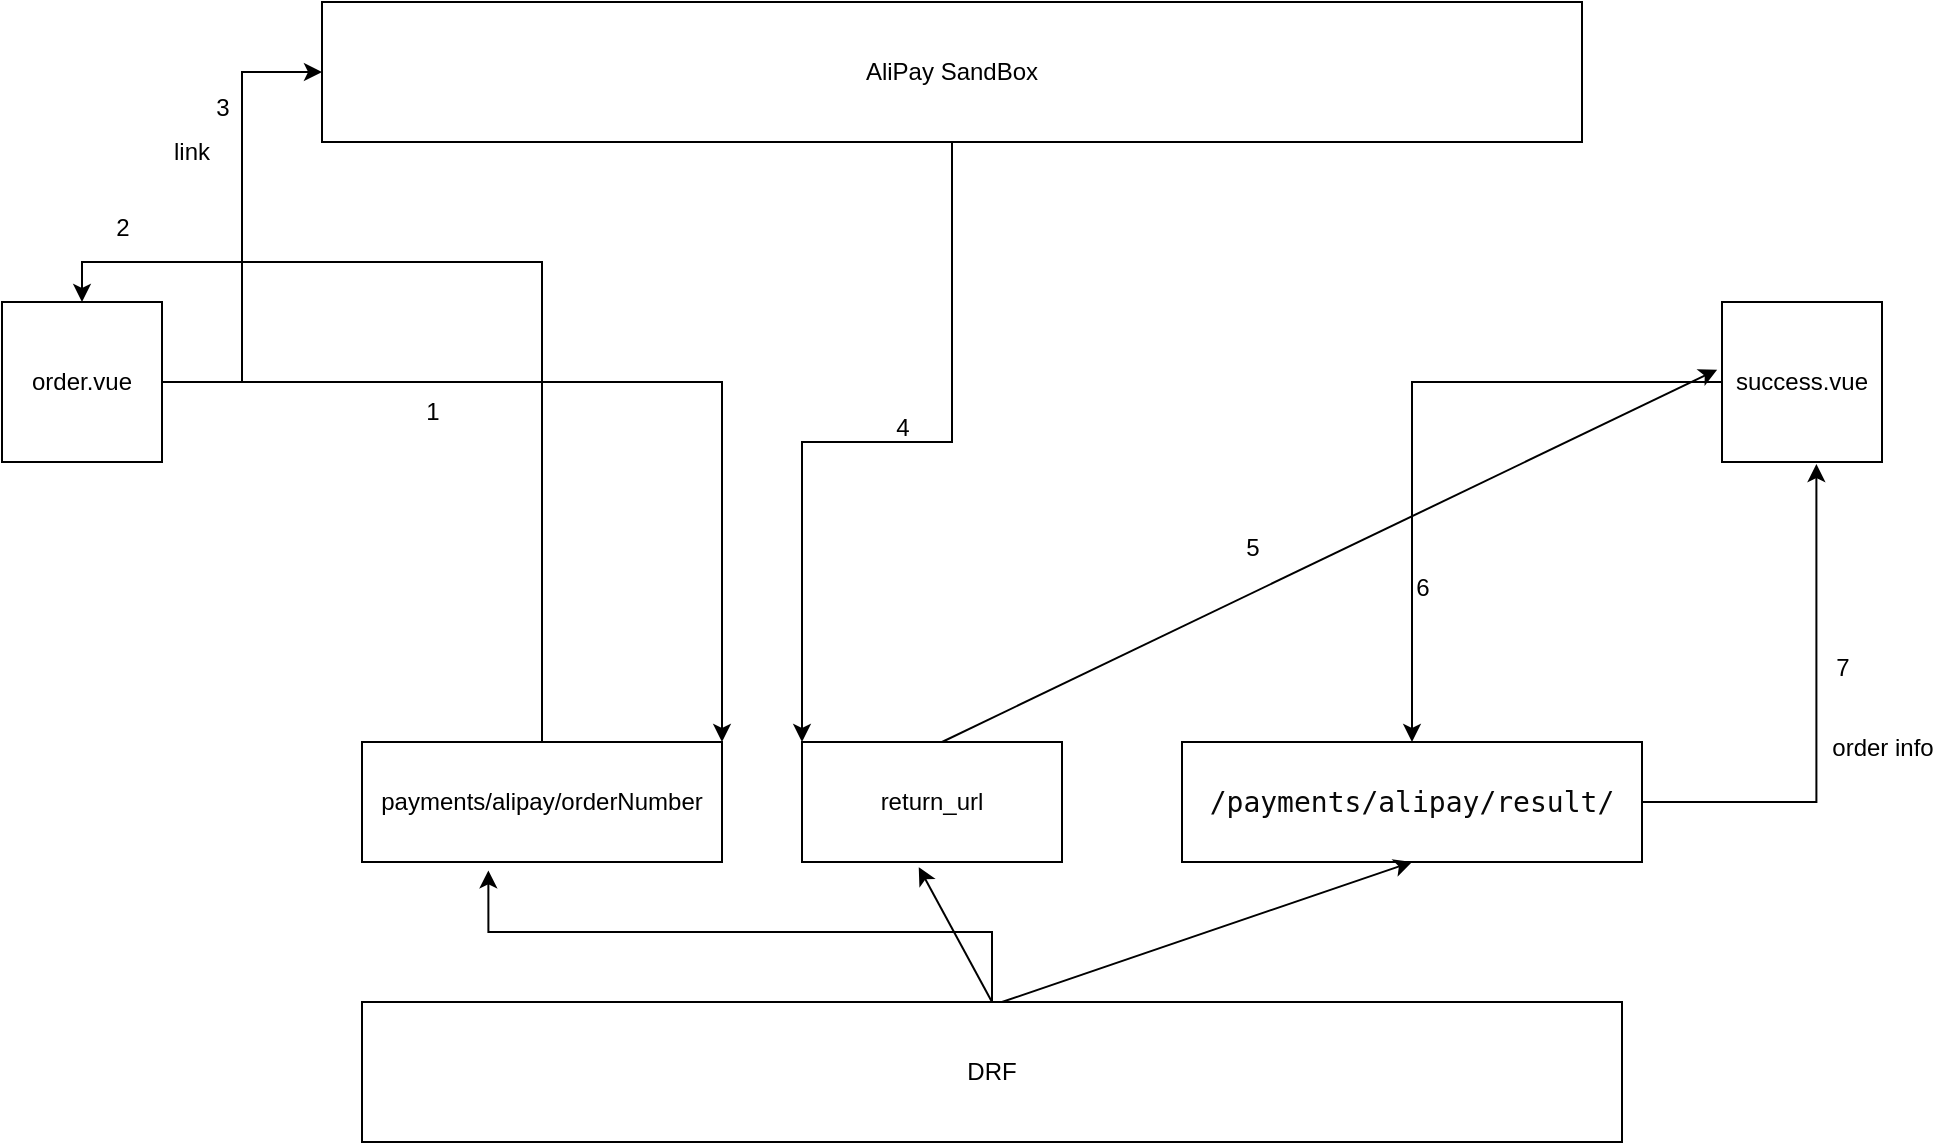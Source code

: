 <mxfile version="21.5.0" type="github">
  <diagram name="Page-1" id="GTRcsG2Lqi5amLGIxDH3">
    <mxGraphModel dx="2364" dy="861" grid="1" gridSize="10" guides="1" tooltips="1" connect="1" arrows="1" fold="1" page="1" pageScale="1" pageWidth="850" pageHeight="1100" math="0" shadow="0">
      <root>
        <mxCell id="0" />
        <mxCell id="1" parent="0" />
        <mxCell id="uSUuc2My5ivjjpdfeftW-16" style="edgeStyle=orthogonalEdgeStyle;rounded=0;orthogonalLoop=1;jettySize=auto;html=1;entryX=1;entryY=0;entryDx=0;entryDy=0;" edge="1" parent="1" source="aBlND5Yjf0CKmDYdB40j-1" target="aBlND5Yjf0CKmDYdB40j-3">
          <mxGeometry relative="1" as="geometry" />
        </mxCell>
        <mxCell id="uSUuc2My5ivjjpdfeftW-19" style="edgeStyle=orthogonalEdgeStyle;rounded=0;orthogonalLoop=1;jettySize=auto;html=1;entryX=0;entryY=0.5;entryDx=0;entryDy=0;" edge="1" parent="1" source="aBlND5Yjf0CKmDYdB40j-1" target="uSUuc2My5ivjjpdfeftW-13">
          <mxGeometry relative="1" as="geometry" />
        </mxCell>
        <mxCell id="aBlND5Yjf0CKmDYdB40j-1" value="order.vue" style="whiteSpace=wrap;html=1;aspect=fixed;" parent="1" vertex="1">
          <mxGeometry x="-320" y="260" width="80" height="80" as="geometry" />
        </mxCell>
        <mxCell id="uSUuc2My5ivjjpdfeftW-39" style="edgeStyle=orthogonalEdgeStyle;rounded=0;orthogonalLoop=1;jettySize=auto;html=1;entryX=0.5;entryY=0;entryDx=0;entryDy=0;" edge="1" parent="1" source="aBlND5Yjf0CKmDYdB40j-2" target="uSUuc2My5ivjjpdfeftW-1">
          <mxGeometry relative="1" as="geometry" />
        </mxCell>
        <mxCell id="aBlND5Yjf0CKmDYdB40j-2" value="success.vue" style="whiteSpace=wrap;html=1;aspect=fixed;" parent="1" vertex="1">
          <mxGeometry x="540" y="260" width="80" height="80" as="geometry" />
        </mxCell>
        <mxCell id="uSUuc2My5ivjjpdfeftW-17" style="edgeStyle=orthogonalEdgeStyle;rounded=0;orthogonalLoop=1;jettySize=auto;html=1;entryX=0.5;entryY=0;entryDx=0;entryDy=0;exitX=0.5;exitY=0;exitDx=0;exitDy=0;" edge="1" parent="1" source="aBlND5Yjf0CKmDYdB40j-3" target="aBlND5Yjf0CKmDYdB40j-1">
          <mxGeometry relative="1" as="geometry" />
        </mxCell>
        <mxCell id="aBlND5Yjf0CKmDYdB40j-3" value="payments/alipay/orderNumber" style="rounded=0;whiteSpace=wrap;html=1;" parent="1" vertex="1">
          <mxGeometry x="-140" y="480" width="180" height="60" as="geometry" />
        </mxCell>
        <mxCell id="uSUuc2My5ivjjpdfeftW-44" style="edgeStyle=orthogonalEdgeStyle;rounded=0;orthogonalLoop=1;jettySize=auto;html=1;entryX=0.351;entryY=1.07;entryDx=0;entryDy=0;entryPerimeter=0;" edge="1" parent="1" source="aBlND5Yjf0CKmDYdB40j-7" target="aBlND5Yjf0CKmDYdB40j-3">
          <mxGeometry relative="1" as="geometry">
            <Array as="points">
              <mxPoint x="175" y="575" />
              <mxPoint x="-77" y="575" />
            </Array>
          </mxGeometry>
        </mxCell>
        <mxCell id="aBlND5Yjf0CKmDYdB40j-7" value="DRF" style="rounded=0;whiteSpace=wrap;html=1;" parent="1" vertex="1">
          <mxGeometry x="-140" y="610" width="630" height="70" as="geometry" />
        </mxCell>
        <mxCell id="uSUuc2My5ivjjpdfeftW-41" style="edgeStyle=orthogonalEdgeStyle;rounded=0;orthogonalLoop=1;jettySize=auto;html=1;entryX=0.59;entryY=1.013;entryDx=0;entryDy=0;entryPerimeter=0;" edge="1" parent="1" source="uSUuc2My5ivjjpdfeftW-1" target="aBlND5Yjf0CKmDYdB40j-2">
          <mxGeometry relative="1" as="geometry" />
        </mxCell>
        <mxCell id="uSUuc2My5ivjjpdfeftW-1" value="&lt;div style=&quot;background-color: rgb(255, 255, 255); color: rgb(8, 8, 8); font-family: &amp;quot;Droid Sans Mono&amp;quot;, monospace; font-size: 10.5pt;&quot;&gt;/payments/alipay/result/&lt;/div&gt;" style="rounded=0;whiteSpace=wrap;html=1;" vertex="1" parent="1">
          <mxGeometry x="270" y="480" width="230" height="60" as="geometry" />
        </mxCell>
        <mxCell id="uSUuc2My5ivjjpdfeftW-11" value="return_url" style="rounded=0;whiteSpace=wrap;html=1;" vertex="1" parent="1">
          <mxGeometry x="80" y="480" width="130" height="60" as="geometry" />
        </mxCell>
        <mxCell id="uSUuc2My5ivjjpdfeftW-34" style="edgeStyle=orthogonalEdgeStyle;rounded=0;orthogonalLoop=1;jettySize=auto;html=1;entryX=0;entryY=0;entryDx=0;entryDy=0;" edge="1" parent="1" source="uSUuc2My5ivjjpdfeftW-13" target="uSUuc2My5ivjjpdfeftW-11">
          <mxGeometry relative="1" as="geometry">
            <mxPoint x="155" y="470" as="targetPoint" />
          </mxGeometry>
        </mxCell>
        <mxCell id="uSUuc2My5ivjjpdfeftW-13" value="AliPay SandBox" style="rounded=0;whiteSpace=wrap;html=1;" vertex="1" parent="1">
          <mxGeometry x="-160" y="110" width="630" height="70" as="geometry" />
        </mxCell>
        <mxCell id="uSUuc2My5ivjjpdfeftW-18" value="link" style="text;html=1;strokeColor=none;fillColor=none;align=center;verticalAlign=middle;whiteSpace=wrap;rounded=0;" vertex="1" parent="1">
          <mxGeometry x="-255" y="170" width="60" height="30" as="geometry" />
        </mxCell>
        <mxCell id="uSUuc2My5ivjjpdfeftW-20" value="1" style="text;html=1;align=center;verticalAlign=middle;resizable=0;points=[];autosize=1;strokeColor=none;fillColor=none;" vertex="1" parent="1">
          <mxGeometry x="-120" y="300" width="30" height="30" as="geometry" />
        </mxCell>
        <mxCell id="uSUuc2My5ivjjpdfeftW-21" value="2" style="text;html=1;align=center;verticalAlign=middle;resizable=0;points=[];autosize=1;strokeColor=none;fillColor=none;" vertex="1" parent="1">
          <mxGeometry x="-275" y="208" width="30" height="30" as="geometry" />
        </mxCell>
        <mxCell id="uSUuc2My5ivjjpdfeftW-22" value="3" style="text;html=1;align=center;verticalAlign=middle;resizable=0;points=[];autosize=1;strokeColor=none;fillColor=none;" vertex="1" parent="1">
          <mxGeometry x="-225" y="148" width="30" height="30" as="geometry" />
        </mxCell>
        <mxCell id="uSUuc2My5ivjjpdfeftW-35" value="4" style="text;html=1;align=center;verticalAlign=middle;resizable=0;points=[];autosize=1;strokeColor=none;fillColor=none;" vertex="1" parent="1">
          <mxGeometry x="115" y="308" width="30" height="30" as="geometry" />
        </mxCell>
        <mxCell id="uSUuc2My5ivjjpdfeftW-37" value="" style="endArrow=classic;html=1;rounded=0;entryX=-0.03;entryY=0.423;entryDx=0;entryDy=0;entryPerimeter=0;" edge="1" parent="1" target="aBlND5Yjf0CKmDYdB40j-2">
          <mxGeometry width="50" height="50" relative="1" as="geometry">
            <mxPoint x="150" y="480" as="sourcePoint" />
            <mxPoint x="200" y="430" as="targetPoint" />
          </mxGeometry>
        </mxCell>
        <mxCell id="uSUuc2My5ivjjpdfeftW-38" value="5" style="text;html=1;align=center;verticalAlign=middle;resizable=0;points=[];autosize=1;strokeColor=none;fillColor=none;" vertex="1" parent="1">
          <mxGeometry x="290" y="368" width="30" height="30" as="geometry" />
        </mxCell>
        <mxCell id="uSUuc2My5ivjjpdfeftW-40" value="6" style="text;html=1;align=center;verticalAlign=middle;resizable=0;points=[];autosize=1;strokeColor=none;fillColor=none;" vertex="1" parent="1">
          <mxGeometry x="375" y="388" width="30" height="30" as="geometry" />
        </mxCell>
        <mxCell id="uSUuc2My5ivjjpdfeftW-42" value="7" style="text;html=1;align=center;verticalAlign=middle;resizable=0;points=[];autosize=1;strokeColor=none;fillColor=none;" vertex="1" parent="1">
          <mxGeometry x="585" y="428" width="30" height="30" as="geometry" />
        </mxCell>
        <mxCell id="uSUuc2My5ivjjpdfeftW-43" value="order info" style="text;html=1;align=center;verticalAlign=middle;resizable=0;points=[];autosize=1;strokeColor=none;fillColor=none;" vertex="1" parent="1">
          <mxGeometry x="585" y="468" width="70" height="30" as="geometry" />
        </mxCell>
        <mxCell id="uSUuc2My5ivjjpdfeftW-45" value="" style="endArrow=classic;html=1;rounded=0;entryX=0.5;entryY=1;entryDx=0;entryDy=0;" edge="1" parent="1" target="uSUuc2My5ivjjpdfeftW-1">
          <mxGeometry width="50" height="50" relative="1" as="geometry">
            <mxPoint x="180" y="610" as="sourcePoint" />
            <mxPoint x="230" y="560" as="targetPoint" />
          </mxGeometry>
        </mxCell>
        <mxCell id="uSUuc2My5ivjjpdfeftW-46" value="" style="endArrow=classic;html=1;rounded=0;entryX=0.449;entryY=1.043;entryDx=0;entryDy=0;entryPerimeter=0;exitX=0.5;exitY=0;exitDx=0;exitDy=0;" edge="1" parent="1" source="aBlND5Yjf0CKmDYdB40j-7" target="uSUuc2My5ivjjpdfeftW-11">
          <mxGeometry width="50" height="50" relative="1" as="geometry">
            <mxPoint x="120" y="610" as="sourcePoint" />
            <mxPoint x="170" y="560" as="targetPoint" />
          </mxGeometry>
        </mxCell>
      </root>
    </mxGraphModel>
  </diagram>
</mxfile>
